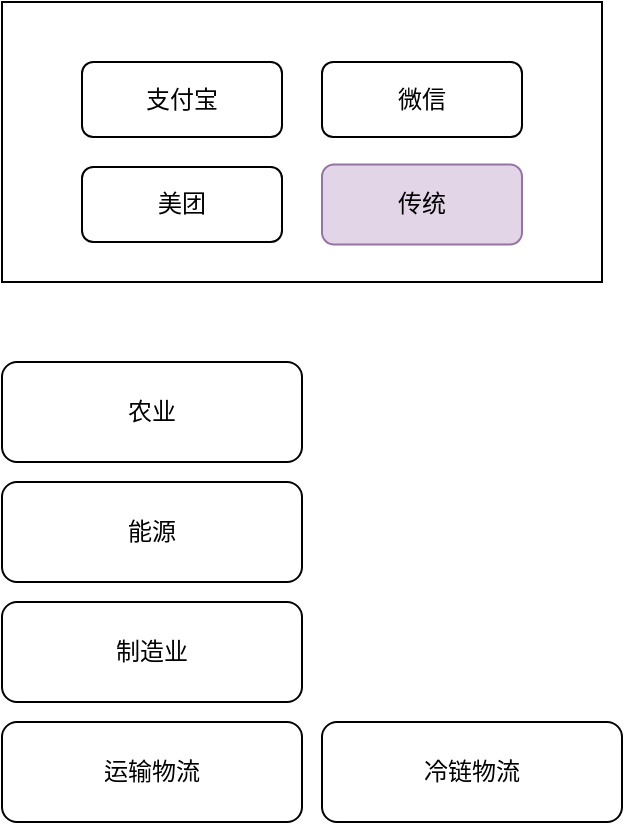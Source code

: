 <mxfile compressed="false" version="15.6.1" type="device">
  <diagram id="WE0fhdC2GFonLpYds7SX" name="第 1 页">
    <mxGraphModel dx="1024" dy="647" grid="1" gridSize="10" guides="1" tooltips="1" connect="1" arrows="1" fold="1" page="1" pageScale="1" pageWidth="1200" pageHeight="1920" math="0" shadow="0">
      <root>
        <mxCell id="0" />
        <mxCell id="1" parent="0" />
        <mxCell id="gbWqnIeZow8ziQOpzbil-7" value="" style="rounded=0;whiteSpace=wrap;html=1;container=1;recursiveResize=0;" parent="1" vertex="1">
          <mxGeometry x="100" y="50" width="300" height="140" as="geometry" />
        </mxCell>
        <mxCell id="gbWqnIeZow8ziQOpzbil-4" value="支付宝" style="rounded=1;whiteSpace=wrap;html=1;" parent="gbWqnIeZow8ziQOpzbil-7" vertex="1">
          <mxGeometry x="40" y="30.0" width="100" height="37.5" as="geometry" />
        </mxCell>
        <mxCell id="gbWqnIeZow8ziQOpzbil-5" value="微信" style="rounded=1;whiteSpace=wrap;html=1;" parent="gbWqnIeZow8ziQOpzbil-7" vertex="1">
          <mxGeometry x="160" y="30.0" width="100" height="37.5" as="geometry" />
        </mxCell>
        <mxCell id="gbWqnIeZow8ziQOpzbil-6" value="美团" style="rounded=1;whiteSpace=wrap;html=1;" parent="gbWqnIeZow8ziQOpzbil-7" vertex="1">
          <mxGeometry x="40" y="82.5" width="100" height="37.5" as="geometry" />
        </mxCell>
        <mxCell id="gbWqnIeZow8ziQOpzbil-8" value="传统" style="rounded=1;whiteSpace=wrap;html=1;fillColor=#e1d5e7;strokeColor=#9673a6;" parent="gbWqnIeZow8ziQOpzbil-7" vertex="1">
          <mxGeometry x="160" y="81.25" width="100" height="40" as="geometry" />
        </mxCell>
        <mxCell id="gbWqnIeZow8ziQOpzbil-1" value="农业" style="rounded=1;whiteSpace=wrap;html=1;" parent="1" vertex="1">
          <mxGeometry x="100" y="230" width="150" height="50" as="geometry" />
        </mxCell>
        <mxCell id="gbWqnIeZow8ziQOpzbil-2" value="制造业" style="rounded=1;whiteSpace=wrap;html=1;" parent="1" vertex="1">
          <mxGeometry x="100" y="350" width="150" height="50" as="geometry" />
        </mxCell>
        <mxCell id="gbWqnIeZow8ziQOpzbil-3" value="运输物流" style="rounded=1;whiteSpace=wrap;html=1;" parent="1" vertex="1">
          <mxGeometry x="100" y="410" width="150" height="50" as="geometry" />
        </mxCell>
        <mxCell id="gbWqnIeZow8ziQOpzbil-9" value="冷链物流" style="rounded=1;whiteSpace=wrap;html=1;" parent="1" vertex="1">
          <mxGeometry x="260" y="410" width="150" height="50" as="geometry" />
        </mxCell>
        <mxCell id="gbWqnIeZow8ziQOpzbil-10" value="能源" style="rounded=1;whiteSpace=wrap;html=1;" parent="1" vertex="1">
          <mxGeometry x="100" y="290" width="150" height="50" as="geometry" />
        </mxCell>
      </root>
    </mxGraphModel>
  </diagram>
</mxfile>
